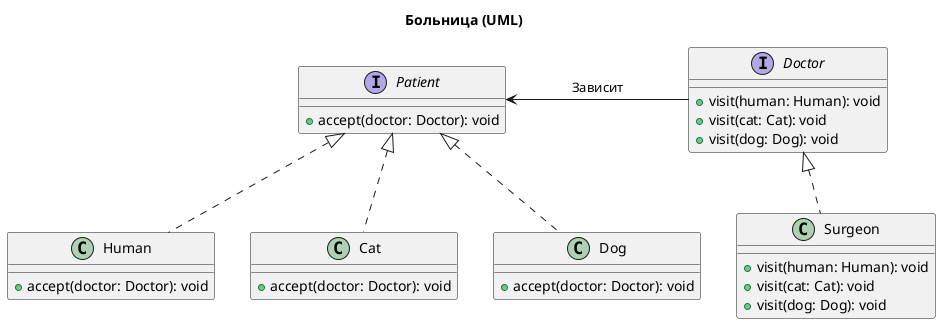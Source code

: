 @startuml DoctorPatientUML
title Больница (UML)

interface Patient {
    + accept(doctor: Doctor): void
}

class Human implements Patient {
    + accept(doctor: Doctor): void
}

class Cat implements Patient {
    + accept(doctor: Doctor): void
}

class Dog implements Patient {
    + accept(doctor: Doctor): void
}

interface Doctor {
    + visit(human: Human): void
    + visit(cat: Cat): void
    + visit(dog: Dog): void
}

class Surgeon implements Doctor {
    + visit(human: Human): void
    + visit(cat: Cat): void
    + visit(dog: Dog): void
}

Patient <- Doctor : Зависит
@enduml